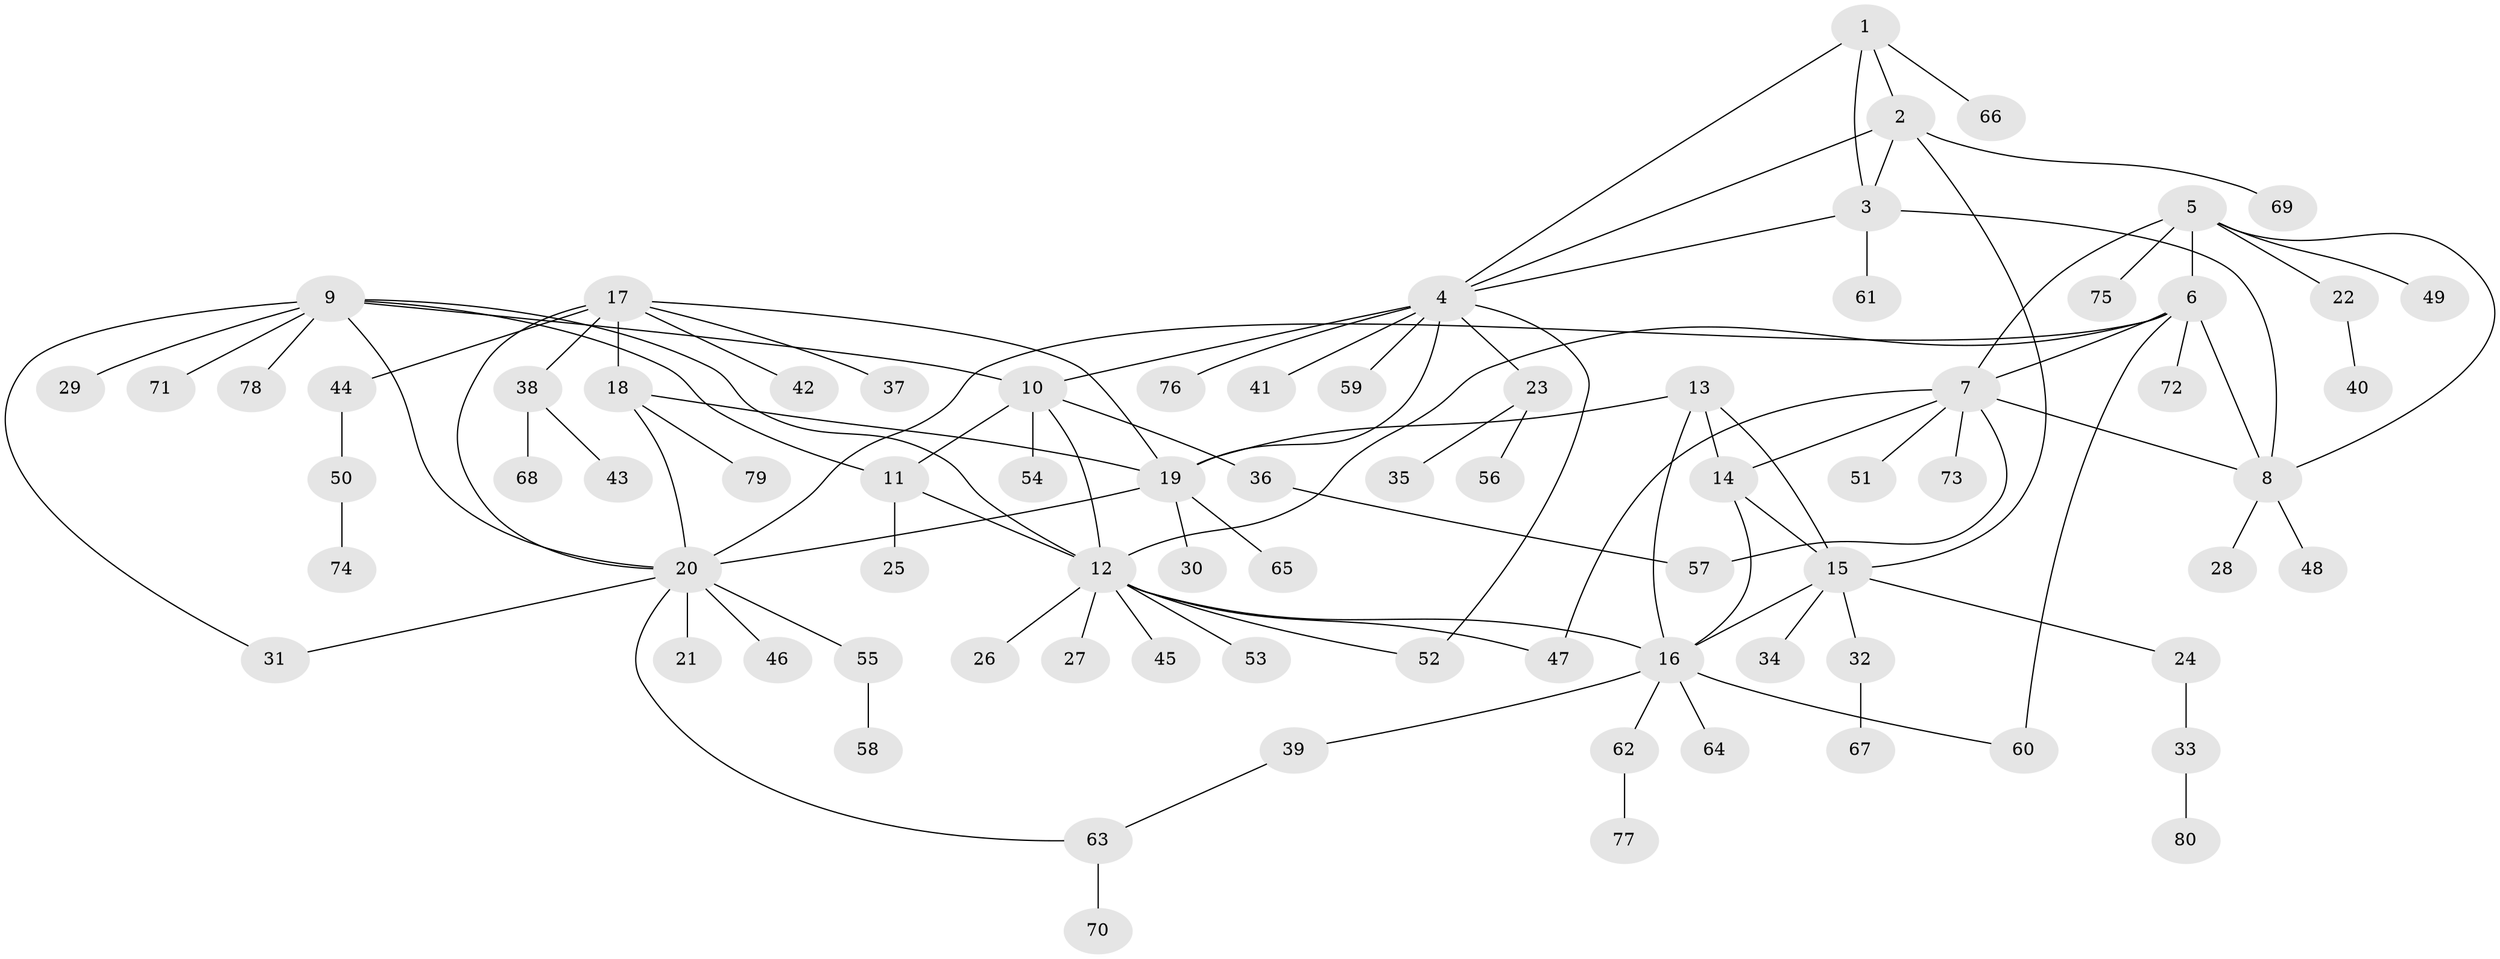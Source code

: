 // coarse degree distribution, {4: 0.017857142857142856, 10: 0.05357142857142857, 7: 0.017857142857142856, 5: 0.017857142857142856, 14: 0.017857142857142856, 3: 0.017857142857142856, 6: 0.017857142857142856, 12: 0.017857142857142856, 1: 0.6964285714285714, 2: 0.125}
// Generated by graph-tools (version 1.1) at 2025/57/03/04/25 21:57:15]
// undirected, 80 vertices, 106 edges
graph export_dot {
graph [start="1"]
  node [color=gray90,style=filled];
  1;
  2;
  3;
  4;
  5;
  6;
  7;
  8;
  9;
  10;
  11;
  12;
  13;
  14;
  15;
  16;
  17;
  18;
  19;
  20;
  21;
  22;
  23;
  24;
  25;
  26;
  27;
  28;
  29;
  30;
  31;
  32;
  33;
  34;
  35;
  36;
  37;
  38;
  39;
  40;
  41;
  42;
  43;
  44;
  45;
  46;
  47;
  48;
  49;
  50;
  51;
  52;
  53;
  54;
  55;
  56;
  57;
  58;
  59;
  60;
  61;
  62;
  63;
  64;
  65;
  66;
  67;
  68;
  69;
  70;
  71;
  72;
  73;
  74;
  75;
  76;
  77;
  78;
  79;
  80;
  1 -- 2;
  1 -- 3;
  1 -- 4;
  1 -- 66;
  2 -- 3;
  2 -- 4;
  2 -- 15;
  2 -- 69;
  3 -- 4;
  3 -- 8;
  3 -- 61;
  4 -- 10;
  4 -- 19;
  4 -- 23;
  4 -- 41;
  4 -- 52;
  4 -- 59;
  4 -- 76;
  5 -- 6;
  5 -- 7;
  5 -- 8;
  5 -- 22;
  5 -- 49;
  5 -- 75;
  6 -- 7;
  6 -- 8;
  6 -- 12;
  6 -- 20;
  6 -- 60;
  6 -- 72;
  7 -- 8;
  7 -- 14;
  7 -- 47;
  7 -- 51;
  7 -- 57;
  7 -- 73;
  8 -- 28;
  8 -- 48;
  9 -- 10;
  9 -- 11;
  9 -- 12;
  9 -- 20;
  9 -- 29;
  9 -- 31;
  9 -- 71;
  9 -- 78;
  10 -- 11;
  10 -- 12;
  10 -- 36;
  10 -- 54;
  11 -- 12;
  11 -- 25;
  12 -- 16;
  12 -- 26;
  12 -- 27;
  12 -- 45;
  12 -- 47;
  12 -- 52;
  12 -- 53;
  13 -- 14;
  13 -- 15;
  13 -- 16;
  13 -- 19;
  14 -- 15;
  14 -- 16;
  15 -- 16;
  15 -- 24;
  15 -- 32;
  15 -- 34;
  16 -- 39;
  16 -- 60;
  16 -- 62;
  16 -- 64;
  17 -- 18;
  17 -- 19;
  17 -- 20;
  17 -- 37;
  17 -- 38;
  17 -- 42;
  17 -- 44;
  18 -- 19;
  18 -- 20;
  18 -- 79;
  19 -- 20;
  19 -- 30;
  19 -- 65;
  20 -- 21;
  20 -- 31;
  20 -- 46;
  20 -- 55;
  20 -- 63;
  22 -- 40;
  23 -- 35;
  23 -- 56;
  24 -- 33;
  32 -- 67;
  33 -- 80;
  36 -- 57;
  38 -- 43;
  38 -- 68;
  39 -- 63;
  44 -- 50;
  50 -- 74;
  55 -- 58;
  62 -- 77;
  63 -- 70;
}
